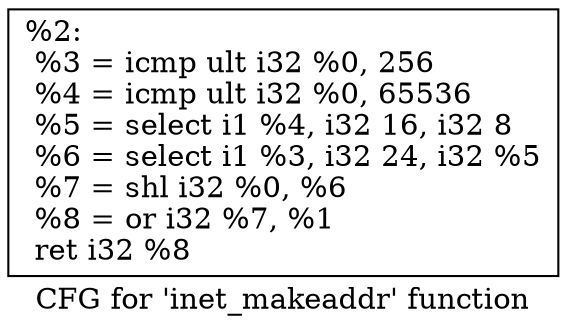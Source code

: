 digraph "CFG for 'inet_makeaddr' function" {
	label="CFG for 'inet_makeaddr' function";

	Node0x1ed7990 [shape=record,label="{%2:\l  %3 = icmp ult i32 %0, 256\l  %4 = icmp ult i32 %0, 65536\l  %5 = select i1 %4, i32 16, i32 8\l  %6 = select i1 %3, i32 24, i32 %5\l  %7 = shl i32 %0, %6\l  %8 = or i32 %7, %1\l  ret i32 %8\l}"];
}
